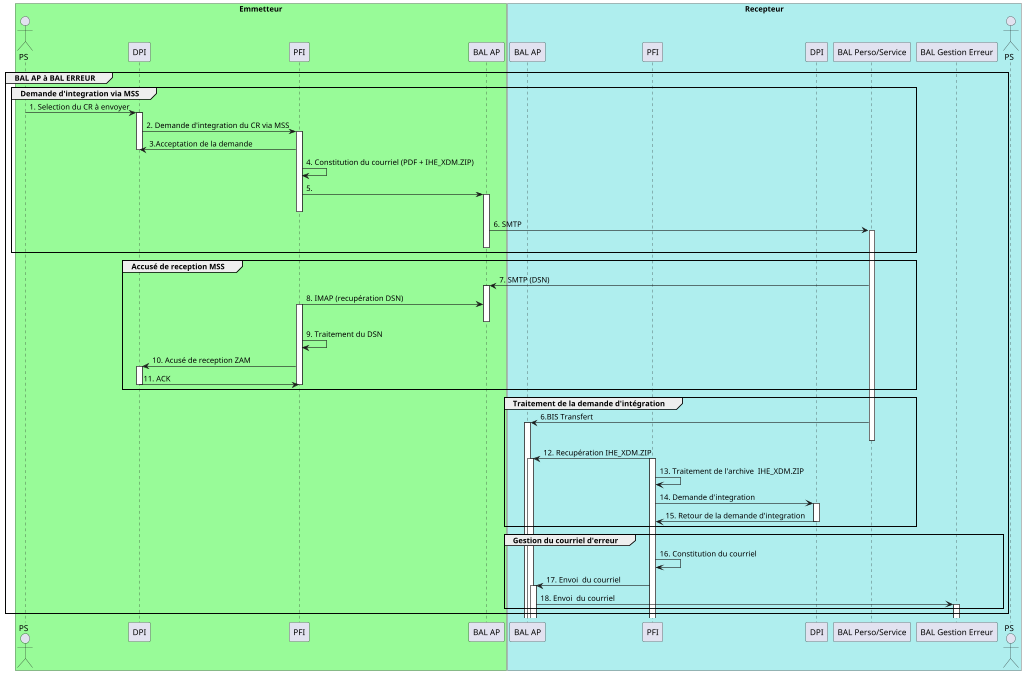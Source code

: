 @startuml
scale 1024*768

box  "Emmetteur" #palegreen
actor "PS" as PSE
participant "DPI" as DPIE
participant "PFI" as PFIE
participant "BAL AP" as MSSE
end box

box  "Support Editeur" #LightCoral

end box


box  "Recepteur" #paleturquoise
participant "BAL AP" as MSSR
participant "PFI" as PFIR
participant "DPI" as DPIR
participant "BAL Perso/Service" as BALP
participant "BAL Gestion Erreur" as BALE
Actor "PS" as PSR
end box




group BAL AP à BAL ERREUR



group Demande d'integration via MSS
PSE->DPIE:1. Selection du CR à envoyer
	activate DPIE

DPIE->PFIE:2. Demande d'integration du CR via MSS
	activate PFIE

PFIE->DPIE:3.Acceptation de la demande
	deactivate DPIE

PFIE->PFIE:4. Constitution du courriel (PDF + IHE_XDM.ZIP)

PFIE->MSSE:5.
    activate MSSE
    deactivate PFIE

MSSE->BALP:6. SMTP
    activate BALP
    deactivate MSSR
    deactivate MSSE



end





group Accusé de reception MSS

BALP->MSSE:7. SMTP (DSN)
    deactivate MSSR
    activate MSSE


PFIE->MSSE:8. IMAP (recupération DSN)
    activate PFIE
    deactivate MSSE

PFIE->PFIE:9. Traitement du DSN


PFIE->DPIE:10. Acusé de reception ZAM
    activate DPIE

DPIE->PFIE:11. ACK
    deactivate DPIE
    deactivate PFIE

end
group Traitement de la demande d'intégration

BALP->MSSR:6.BIS Transfert
    activate MSSR
    deactivate BALP

PFIR->MSSR:12. Recupération IHE_XDM.ZIP
    activate PFIR
    activate MSSR

PFIR->PFIR:13. Traitement de l'archive  IHE_XDM.ZIP

PFIR->DPIR:14. Demande d'integration 
    activate DPIR


DPIR->PFIR:15. Retour de la demande d'integration
    deactivate DPIR
end

group Gestion du courriel d'erreur


PFIR->PFIR:16. Constitution du courriel

PFIR->MSSR:17. Envoi  du courriel
    activate MSSR

MSSR->BALE:18. Envoi  du courriel
    activate BALE
end  
end









    
@enduml